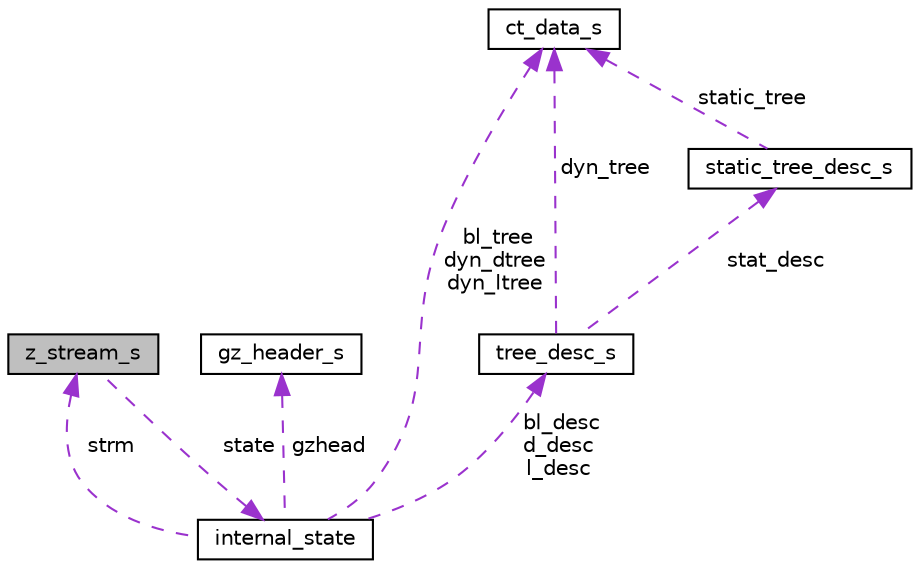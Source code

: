 digraph "z_stream_s"
{
 // LATEX_PDF_SIZE
  edge [fontname="Helvetica",fontsize="10",labelfontname="Helvetica",labelfontsize="10"];
  node [fontname="Helvetica",fontsize="10",shape=record];
  Node1 [label="z_stream_s",height=0.2,width=0.4,color="black", fillcolor="grey75", style="filled", fontcolor="black",tooltip=" "];
  Node2 -> Node1 [dir="back",color="darkorchid3",fontsize="10",style="dashed",label=" state" ,fontname="Helvetica"];
  Node2 [label="internal_state",height=0.2,width=0.4,color="black", fillcolor="white", style="filled",URL="$structinternal__state.html",tooltip=" "];
  Node3 -> Node2 [dir="back",color="darkorchid3",fontsize="10",style="dashed",label=" gzhead" ,fontname="Helvetica"];
  Node3 [label="gz_header_s",height=0.2,width=0.4,color="black", fillcolor="white", style="filled",URL="$structgz__header__s.html",tooltip=" "];
  Node4 -> Node2 [dir="back",color="darkorchid3",fontsize="10",style="dashed",label=" bl_desc\nd_desc\nl_desc" ,fontname="Helvetica"];
  Node4 [label="tree_desc_s",height=0.2,width=0.4,color="black", fillcolor="white", style="filled",URL="$structtree__desc__s.html",tooltip=" "];
  Node5 -> Node4 [dir="back",color="darkorchid3",fontsize="10",style="dashed",label=" stat_desc" ,fontname="Helvetica"];
  Node5 [label="static_tree_desc_s",height=0.2,width=0.4,color="black", fillcolor="white", style="filled",URL="$structstatic__tree__desc__s.html",tooltip=" "];
  Node6 -> Node5 [dir="back",color="darkorchid3",fontsize="10",style="dashed",label=" static_tree" ,fontname="Helvetica"];
  Node6 [label="ct_data_s",height=0.2,width=0.4,color="black", fillcolor="white", style="filled",URL="$structct__data__s.html",tooltip=" "];
  Node6 -> Node4 [dir="back",color="darkorchid3",fontsize="10",style="dashed",label=" dyn_tree" ,fontname="Helvetica"];
  Node1 -> Node2 [dir="back",color="darkorchid3",fontsize="10",style="dashed",label=" strm" ,fontname="Helvetica"];
  Node6 -> Node2 [dir="back",color="darkorchid3",fontsize="10",style="dashed",label=" bl_tree\ndyn_dtree\ndyn_ltree" ,fontname="Helvetica"];
}

